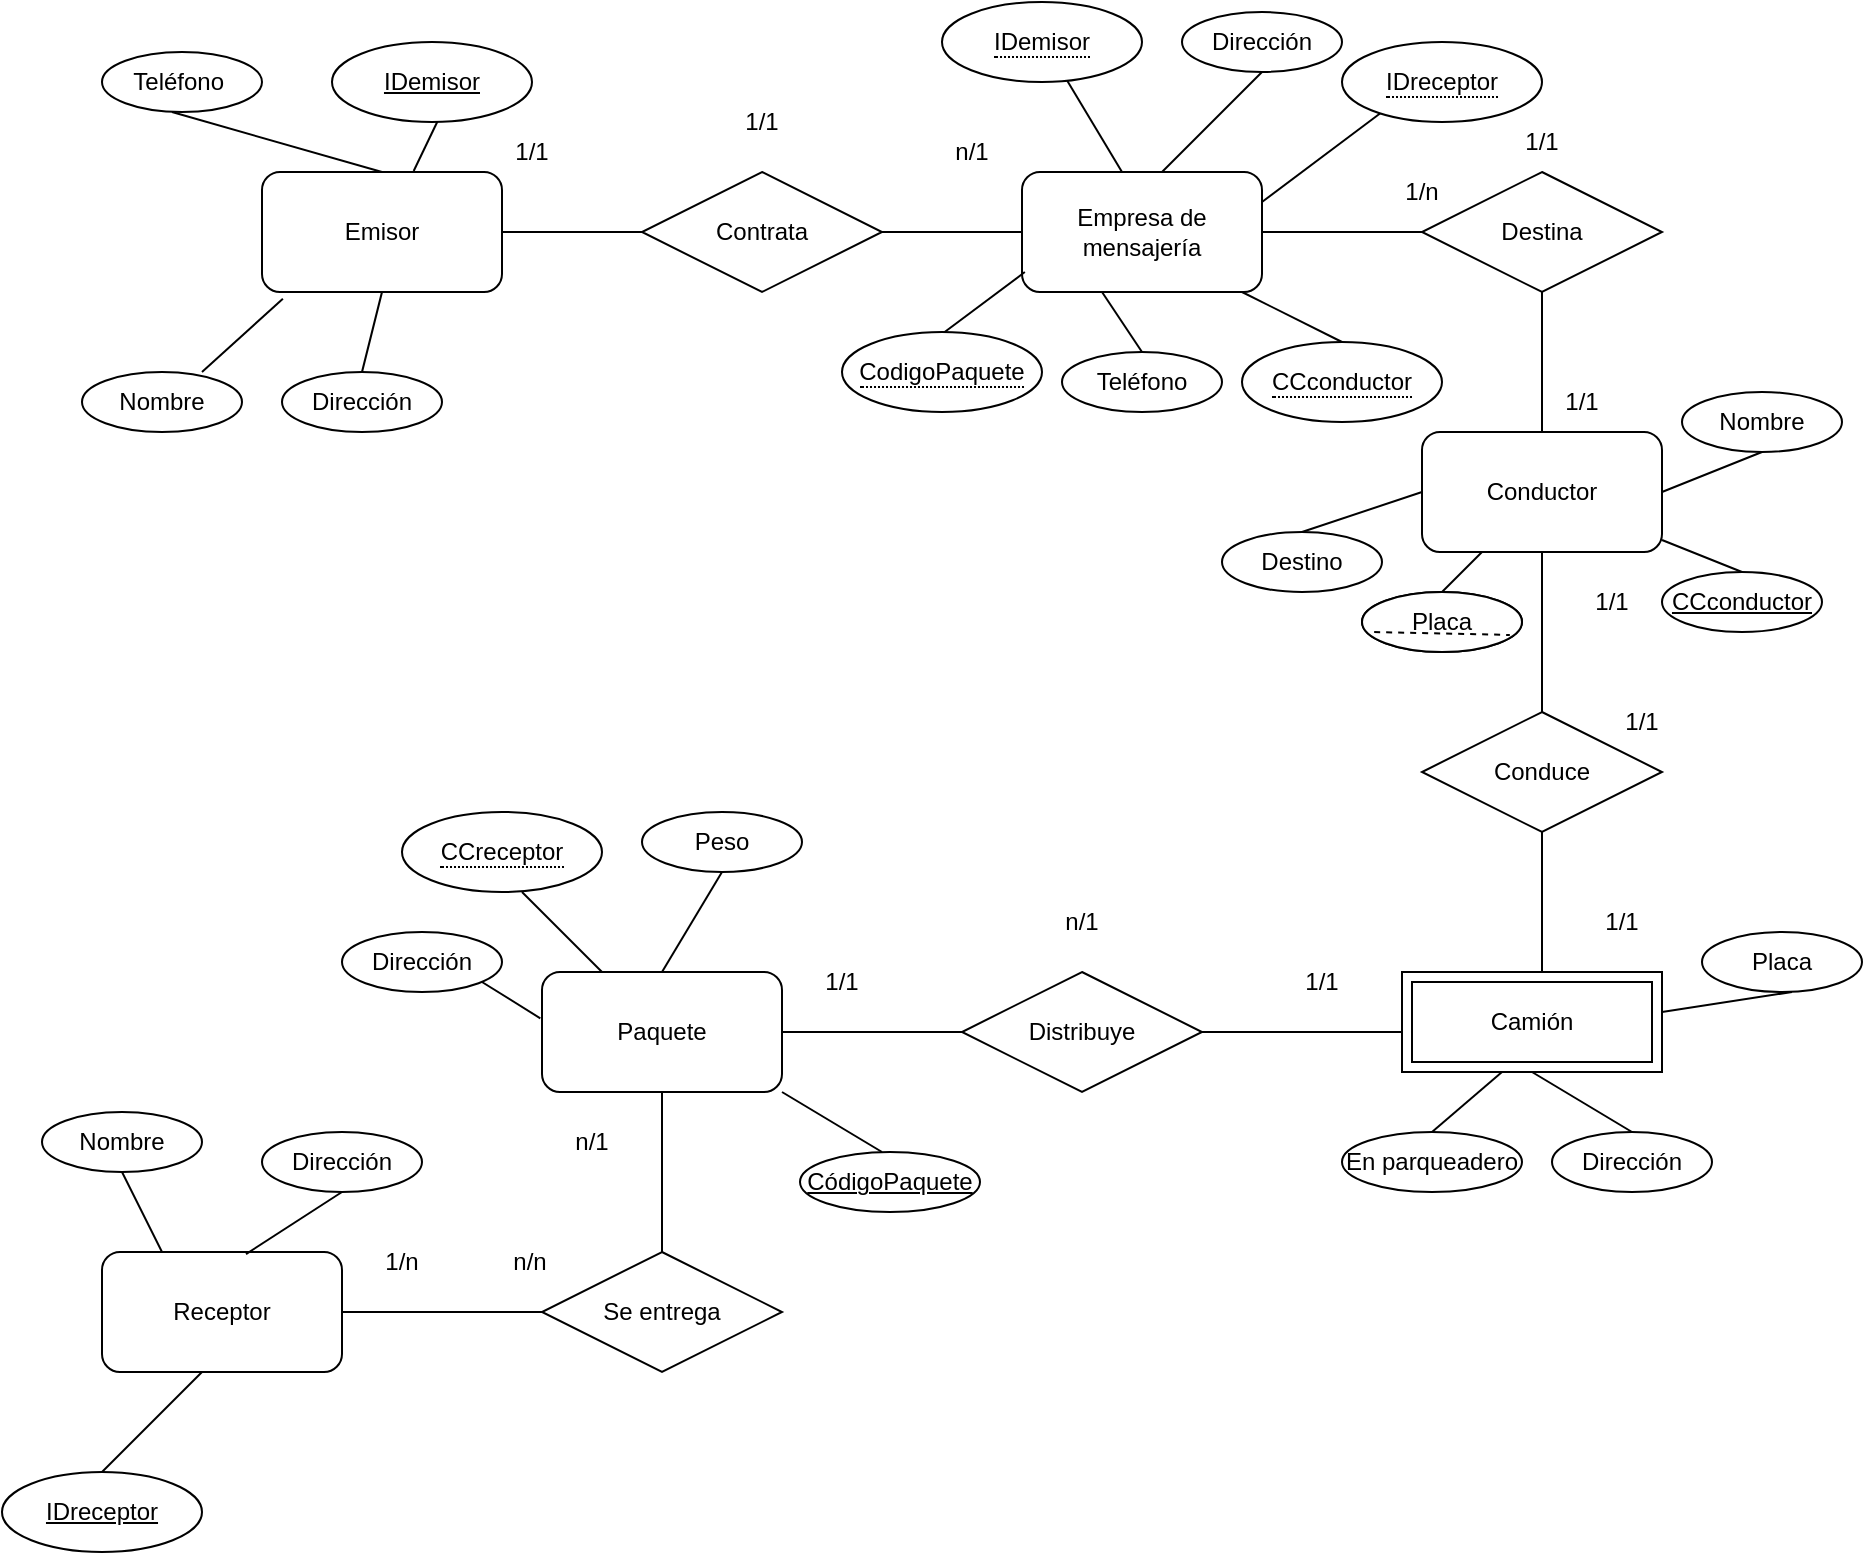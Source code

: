 <mxfile version="16.5.2" type="github">
  <diagram id="R2lEEEUBdFMjLlhIrx00" name="Page-1">
    <mxGraphModel dx="1483" dy="827" grid="1" gridSize="10" guides="1" tooltips="1" connect="1" arrows="1" fold="1" page="1" pageScale="1" pageWidth="850" pageHeight="1100" math="0" shadow="0" extFonts="Permanent Marker^https://fonts.googleapis.com/css?family=Permanent+Marker">
      <root>
        <mxCell id="0" />
        <mxCell id="1" parent="0" />
        <mxCell id="tJBJaZkdlJi__RJF__rX-53" value="Distribuye" style="shape=rhombus;perimeter=rhombusPerimeter;whiteSpace=wrap;html=1;align=center;" parent="1" vertex="1">
          <mxGeometry x="640" y="510" width="120" height="60" as="geometry" />
        </mxCell>
        <mxCell id="tJBJaZkdlJi__RJF__rX-54" value="Contrata" style="shape=rhombus;perimeter=rhombusPerimeter;whiteSpace=wrap;html=1;align=center;" parent="1" vertex="1">
          <mxGeometry x="480" y="110" width="120" height="60" as="geometry" />
        </mxCell>
        <mxCell id="tJBJaZkdlJi__RJF__rX-78" value="Emisor" style="rounded=1;whiteSpace=wrap;html=1;" parent="1" vertex="1">
          <mxGeometry x="290" y="110" width="120" height="60" as="geometry" />
        </mxCell>
        <mxCell id="tJBJaZkdlJi__RJF__rX-80" value="" style="line;strokeWidth=1;rotatable=0;dashed=0;labelPosition=right;align=left;verticalAlign=middle;spacingTop=0;spacingLeft=6;points=[];portConstraint=eastwest;" parent="1" vertex="1">
          <mxGeometry x="410" y="135" width="70" height="10" as="geometry" />
        </mxCell>
        <mxCell id="tJBJaZkdlJi__RJF__rX-83" value="Empresa de mensajería" style="rounded=1;whiteSpace=wrap;html=1;" parent="1" vertex="1">
          <mxGeometry x="670" y="110" width="120" height="60" as="geometry" />
        </mxCell>
        <mxCell id="tJBJaZkdlJi__RJF__rX-84" value="" style="endArrow=none;html=1;rounded=0;exitX=1;exitY=0.5;exitDx=0;exitDy=0;" parent="1" source="tJBJaZkdlJi__RJF__rX-54" edge="1">
          <mxGeometry width="50" height="50" relative="1" as="geometry">
            <mxPoint x="620" y="185" as="sourcePoint" />
            <mxPoint x="670" y="140" as="targetPoint" />
          </mxGeometry>
        </mxCell>
        <mxCell id="tJBJaZkdlJi__RJF__rX-86" value="Destina" style="shape=rhombus;perimeter=rhombusPerimeter;whiteSpace=wrap;html=1;align=center;" parent="1" vertex="1">
          <mxGeometry x="870" y="110" width="120" height="60" as="geometry" />
        </mxCell>
        <mxCell id="tJBJaZkdlJi__RJF__rX-87" value="" style="line;strokeWidth=1;rotatable=0;dashed=0;labelPosition=right;align=left;verticalAlign=middle;spacingTop=0;spacingLeft=6;points=[];portConstraint=eastwest;" parent="1" vertex="1">
          <mxGeometry x="790" y="135" width="80" height="10" as="geometry" />
        </mxCell>
        <mxCell id="tJBJaZkdlJi__RJF__rX-89" value="Conductor" style="rounded=1;whiteSpace=wrap;html=1;" parent="1" vertex="1">
          <mxGeometry x="870" y="240" width="120" height="60" as="geometry" />
        </mxCell>
        <mxCell id="tJBJaZkdlJi__RJF__rX-90" value="" style="line;strokeWidth=1;rotatable=0;dashed=0;labelPosition=right;align=left;verticalAlign=middle;spacingTop=0;spacingLeft=6;points=[];portConstraint=eastwest;direction=north;" parent="1" vertex="1">
          <mxGeometry x="925" y="170" width="10" height="70" as="geometry" />
        </mxCell>
        <mxCell id="tJBJaZkdlJi__RJF__rX-94" value="Conduce" style="shape=rhombus;perimeter=rhombusPerimeter;whiteSpace=wrap;html=1;align=center;" parent="1" vertex="1">
          <mxGeometry x="870" y="380" width="120" height="60" as="geometry" />
        </mxCell>
        <mxCell id="tJBJaZkdlJi__RJF__rX-95" value="" style="line;strokeWidth=1;rotatable=0;dashed=0;labelPosition=right;align=left;verticalAlign=middle;spacingTop=0;spacingLeft=6;points=[];portConstraint=eastwest;direction=north;" parent="1" vertex="1">
          <mxGeometry x="925" y="300" width="10" height="80" as="geometry" />
        </mxCell>
        <mxCell id="tJBJaZkdlJi__RJF__rX-96" value="" style="line;strokeWidth=1;rotatable=0;dashed=0;labelPosition=right;align=left;verticalAlign=middle;spacingTop=0;spacingLeft=6;points=[];portConstraint=eastwest;direction=north;" parent="1" vertex="1">
          <mxGeometry x="925" y="440" width="10" height="70" as="geometry" />
        </mxCell>
        <mxCell id="tJBJaZkdlJi__RJF__rX-100" value="" style="endArrow=none;html=1;rounded=0;" parent="1" edge="1">
          <mxGeometry width="50" height="50" relative="1" as="geometry">
            <mxPoint x="550" y="540" as="sourcePoint" />
            <mxPoint x="640" y="540" as="targetPoint" />
          </mxGeometry>
        </mxCell>
        <mxCell id="tJBJaZkdlJi__RJF__rX-101" value="Paquete" style="rounded=1;whiteSpace=wrap;html=1;" parent="1" vertex="1">
          <mxGeometry x="430" y="510" width="120" height="60" as="geometry" />
        </mxCell>
        <mxCell id="tJBJaZkdlJi__RJF__rX-105" value="Se entrega" style="shape=rhombus;perimeter=rhombusPerimeter;whiteSpace=wrap;html=1;align=center;" parent="1" vertex="1">
          <mxGeometry x="430" y="650" width="120" height="60" as="geometry" />
        </mxCell>
        <mxCell id="tJBJaZkdlJi__RJF__rX-106" value="Receptor" style="rounded=1;whiteSpace=wrap;html=1;" parent="1" vertex="1">
          <mxGeometry x="210" y="650" width="120" height="60" as="geometry" />
        </mxCell>
        <mxCell id="tJBJaZkdlJi__RJF__rX-107" value="" style="endArrow=none;html=1;rounded=0;exitX=1;exitY=0.5;exitDx=0;exitDy=0;" parent="1" source="tJBJaZkdlJi__RJF__rX-53" edge="1">
          <mxGeometry width="50" height="50" relative="1" as="geometry">
            <mxPoint x="820" y="590" as="sourcePoint" />
            <mxPoint x="870" y="540" as="targetPoint" />
          </mxGeometry>
        </mxCell>
        <mxCell id="tJBJaZkdlJi__RJF__rX-108" value="" style="endArrow=none;html=1;rounded=0;" parent="1" edge="1">
          <mxGeometry width="50" height="50" relative="1" as="geometry">
            <mxPoint x="490" y="650" as="sourcePoint" />
            <mxPoint x="490" y="570" as="targetPoint" />
          </mxGeometry>
        </mxCell>
        <mxCell id="tJBJaZkdlJi__RJF__rX-109" value="" style="endArrow=none;html=1;rounded=0;" parent="1" edge="1">
          <mxGeometry width="50" height="50" relative="1" as="geometry">
            <mxPoint x="330" y="680" as="sourcePoint" />
            <mxPoint x="430" y="680" as="targetPoint" />
          </mxGeometry>
        </mxCell>
        <mxCell id="tJBJaZkdlJi__RJF__rX-111" value="Camión" style="shape=ext;margin=3;double=1;whiteSpace=wrap;html=1;align=center;" parent="1" vertex="1">
          <mxGeometry x="860" y="510" width="130" height="50" as="geometry" />
        </mxCell>
        <mxCell id="tJBJaZkdlJi__RJF__rX-113" value="Nombre" style="ellipse;whiteSpace=wrap;html=1;align=center;" parent="1" vertex="1">
          <mxGeometry x="200" y="210" width="80" height="30" as="geometry" />
        </mxCell>
        <mxCell id="tJBJaZkdlJi__RJF__rX-114" value="&lt;span&gt;Dirección&lt;/span&gt;" style="ellipse;whiteSpace=wrap;html=1;align=center;" parent="1" vertex="1">
          <mxGeometry x="300" y="210" width="80" height="30" as="geometry" />
        </mxCell>
        <mxCell id="tJBJaZkdlJi__RJF__rX-118" value="" style="endArrow=none;html=1;rounded=0;entryX=0.087;entryY=1.057;entryDx=0;entryDy=0;entryPerimeter=0;" parent="1" target="tJBJaZkdlJi__RJF__rX-78" edge="1">
          <mxGeometry width="50" height="50" relative="1" as="geometry">
            <mxPoint x="260" y="210" as="sourcePoint" />
            <mxPoint x="310" y="160" as="targetPoint" />
          </mxGeometry>
        </mxCell>
        <mxCell id="tJBJaZkdlJi__RJF__rX-119" value="" style="endArrow=none;html=1;rounded=0;entryX=0.5;entryY=1;entryDx=0;entryDy=0;exitX=0.5;exitY=0;exitDx=0;exitDy=0;" parent="1" source="tJBJaZkdlJi__RJF__rX-114" target="tJBJaZkdlJi__RJF__rX-78" edge="1">
          <mxGeometry width="50" height="50" relative="1" as="geometry">
            <mxPoint x="330" y="210" as="sourcePoint" />
            <mxPoint x="360" y="180" as="targetPoint" />
          </mxGeometry>
        </mxCell>
        <mxCell id="tJBJaZkdlJi__RJF__rX-120" value="Nombre" style="ellipse;whiteSpace=wrap;html=1;align=center;" parent="1" vertex="1">
          <mxGeometry x="1000" y="220" width="80" height="30" as="geometry" />
        </mxCell>
        <mxCell id="tJBJaZkdlJi__RJF__rX-121" value="Destino" style="ellipse;whiteSpace=wrap;html=1;align=center;" parent="1" vertex="1">
          <mxGeometry x="770" y="290" width="80" height="30" as="geometry" />
        </mxCell>
        <mxCell id="tJBJaZkdlJi__RJF__rX-122" value="Teléfono" style="ellipse;whiteSpace=wrap;html=1;align=center;" parent="1" vertex="1">
          <mxGeometry x="690" y="200" width="80" height="30" as="geometry" />
        </mxCell>
        <mxCell id="tJBJaZkdlJi__RJF__rX-124" value="Placa" style="ellipse;whiteSpace=wrap;html=1;align=center;" parent="1" vertex="1">
          <mxGeometry x="1010" y="490" width="80" height="30" as="geometry" />
        </mxCell>
        <mxCell id="tJBJaZkdlJi__RJF__rX-126" value="Dirección" style="ellipse;whiteSpace=wrap;html=1;align=center;" parent="1" vertex="1">
          <mxGeometry x="935" y="590" width="80" height="30" as="geometry" />
        </mxCell>
        <mxCell id="tJBJaZkdlJi__RJF__rX-128" value="Peso" style="ellipse;whiteSpace=wrap;html=1;align=center;" parent="1" vertex="1">
          <mxGeometry x="480" y="430" width="80" height="30" as="geometry" />
        </mxCell>
        <mxCell id="tJBJaZkdlJi__RJF__rX-130" value="Nombre" style="ellipse;whiteSpace=wrap;html=1;align=center;" parent="1" vertex="1">
          <mxGeometry x="180" y="580" width="80" height="30" as="geometry" />
        </mxCell>
        <mxCell id="tJBJaZkdlJi__RJF__rX-131" value="Dirección" style="ellipse;whiteSpace=wrap;html=1;align=center;" parent="1" vertex="1">
          <mxGeometry x="290" y="590" width="80" height="30" as="geometry" />
        </mxCell>
        <mxCell id="tJBJaZkdlJi__RJF__rX-134" value="&lt;u&gt;CCconductor&lt;/u&gt;" style="ellipse;whiteSpace=wrap;html=1;align=center;" parent="1" vertex="1">
          <mxGeometry x="990" y="310" width="80" height="30" as="geometry" />
        </mxCell>
        <mxCell id="tJBJaZkdlJi__RJF__rX-135" value="n/1" style="text;html=1;strokeColor=none;fillColor=none;align=center;verticalAlign=middle;whiteSpace=wrap;rounded=0;" parent="1" vertex="1">
          <mxGeometry x="670" y="470" width="60" height="30" as="geometry" />
        </mxCell>
        <mxCell id="tJBJaZkdlJi__RJF__rX-136" value="1/1" style="text;html=1;strokeColor=none;fillColor=none;align=center;verticalAlign=middle;whiteSpace=wrap;rounded=0;" parent="1" vertex="1">
          <mxGeometry x="510" y="70" width="60" height="30" as="geometry" />
        </mxCell>
        <mxCell id="tJBJaZkdlJi__RJF__rX-137" value="1/1" style="text;html=1;strokeColor=none;fillColor=none;align=center;verticalAlign=middle;whiteSpace=wrap;rounded=0;" parent="1" vertex="1">
          <mxGeometry x="900" y="80" width="60" height="30" as="geometry" />
        </mxCell>
        <mxCell id="tJBJaZkdlJi__RJF__rX-138" value="1/1" style="text;html=1;strokeColor=none;fillColor=none;align=center;verticalAlign=middle;whiteSpace=wrap;rounded=0;" parent="1" vertex="1">
          <mxGeometry x="950" y="370" width="60" height="30" as="geometry" />
        </mxCell>
        <mxCell id="tJBJaZkdlJi__RJF__rX-139" value="n/n" style="text;html=1;strokeColor=none;fillColor=none;align=center;verticalAlign=middle;whiteSpace=wrap;rounded=0;" parent="1" vertex="1">
          <mxGeometry x="394" y="640" width="60" height="30" as="geometry" />
        </mxCell>
        <mxCell id="tJBJaZkdlJi__RJF__rX-140" value="" style="endArrow=none;html=1;rounded=0;exitX=0.5;exitY=0;exitDx=0;exitDy=0;" parent="1" source="tJBJaZkdlJi__RJF__rX-122" edge="1">
          <mxGeometry width="50" height="50" relative="1" as="geometry">
            <mxPoint x="660" y="220" as="sourcePoint" />
            <mxPoint x="710" y="170" as="targetPoint" />
          </mxGeometry>
        </mxCell>
        <mxCell id="tJBJaZkdlJi__RJF__rX-143" value="" style="endArrow=none;html=1;rounded=0;exitX=0.5;exitY=0;exitDx=0;exitDy=0;" parent="1" source="tJBJaZkdlJi__RJF__rX-121" edge="1">
          <mxGeometry width="50" height="50" relative="1" as="geometry">
            <mxPoint x="820" y="320" as="sourcePoint" />
            <mxPoint x="870" y="270" as="targetPoint" />
          </mxGeometry>
        </mxCell>
        <mxCell id="tJBJaZkdlJi__RJF__rX-144" value="" style="endArrow=none;html=1;rounded=0;exitX=0.5;exitY=0;exitDx=0;exitDy=0;" parent="1" edge="1">
          <mxGeometry width="50" height="50" relative="1" as="geometry">
            <mxPoint x="990" y="270" as="sourcePoint" />
            <mxPoint x="1040" y="250" as="targetPoint" />
          </mxGeometry>
        </mxCell>
        <mxCell id="tJBJaZkdlJi__RJF__rX-145" value="" style="endArrow=none;html=1;rounded=0;" parent="1" source="tJBJaZkdlJi__RJF__rX-89" edge="1">
          <mxGeometry width="50" height="50" relative="1" as="geometry">
            <mxPoint x="970" y="330" as="sourcePoint" />
            <mxPoint x="1030" y="310" as="targetPoint" />
          </mxGeometry>
        </mxCell>
        <mxCell id="tJBJaZkdlJi__RJF__rX-147" value="" style="endArrow=none;html=1;rounded=0;" parent="1" edge="1">
          <mxGeometry width="50" height="50" relative="1" as="geometry">
            <mxPoint x="990" y="530" as="sourcePoint" />
            <mxPoint x="1055" y="520" as="targetPoint" />
          </mxGeometry>
        </mxCell>
        <mxCell id="tJBJaZkdlJi__RJF__rX-148" value="" style="endArrow=none;html=1;rounded=0;exitX=0.5;exitY=0;exitDx=0;exitDy=0;" parent="1" source="tJBJaZkdlJi__RJF__rX-126" edge="1">
          <mxGeometry width="50" height="50" relative="1" as="geometry">
            <mxPoint x="875" y="610" as="sourcePoint" />
            <mxPoint x="925" y="560" as="targetPoint" />
          </mxGeometry>
        </mxCell>
        <mxCell id="tJBJaZkdlJi__RJF__rX-151" value="" style="endArrow=none;html=1;rounded=0;exitX=0.25;exitY=0;exitDx=0;exitDy=0;" parent="1" source="tJBJaZkdlJi__RJF__rX-101" edge="1">
          <mxGeometry width="50" height="50" relative="1" as="geometry">
            <mxPoint x="370" y="520" as="sourcePoint" />
            <mxPoint x="420" y="470" as="targetPoint" />
            <Array as="points" />
          </mxGeometry>
        </mxCell>
        <mxCell id="tJBJaZkdlJi__RJF__rX-153" value="" style="endArrow=none;html=1;rounded=0;entryX=1;entryY=1;entryDx=0;entryDy=0;exitX=0.5;exitY=0;exitDx=0;exitDy=0;" parent="1" target="tJBJaZkdlJi__RJF__rX-101" edge="1">
          <mxGeometry width="50" height="50" relative="1" as="geometry">
            <mxPoint x="600" y="600" as="sourcePoint" />
            <mxPoint x="650" y="540" as="targetPoint" />
          </mxGeometry>
        </mxCell>
        <mxCell id="tJBJaZkdlJi__RJF__rX-154" value="" style="endArrow=none;html=1;rounded=0;exitX=0.6;exitY=0.017;exitDx=0;exitDy=0;exitPerimeter=0;" parent="1" source="tJBJaZkdlJi__RJF__rX-106" edge="1">
          <mxGeometry width="50" height="50" relative="1" as="geometry">
            <mxPoint x="280" y="670" as="sourcePoint" />
            <mxPoint x="330" y="620" as="targetPoint" />
          </mxGeometry>
        </mxCell>
        <mxCell id="tJBJaZkdlJi__RJF__rX-155" value="" style="endArrow=none;html=1;rounded=0;entryX=0.5;entryY=1;entryDx=0;entryDy=0;exitX=0.25;exitY=0;exitDx=0;exitDy=0;" parent="1" source="tJBJaZkdlJi__RJF__rX-106" target="tJBJaZkdlJi__RJF__rX-130" edge="1">
          <mxGeometry width="50" height="50" relative="1" as="geometry">
            <mxPoint x="600" y="630" as="sourcePoint" />
            <mxPoint x="650" y="580" as="targetPoint" />
            <Array as="points" />
          </mxGeometry>
        </mxCell>
        <mxCell id="tJBJaZkdlJi__RJF__rX-157" value="" style="endArrow=none;html=1;rounded=0;" parent="1" edge="1">
          <mxGeometry width="50" height="50" relative="1" as="geometry">
            <mxPoint x="210" y="760" as="sourcePoint" />
            <mxPoint x="260" y="710" as="targetPoint" />
          </mxGeometry>
        </mxCell>
        <mxCell id="tJBJaZkdlJi__RJF__rX-159" value="Teléfono&amp;nbsp;" style="ellipse;whiteSpace=wrap;html=1;align=center;" parent="1" vertex="1">
          <mxGeometry x="210" y="50" width="80" height="30" as="geometry" />
        </mxCell>
        <mxCell id="tJBJaZkdlJi__RJF__rX-160" value="" style="endArrow=none;html=1;rounded=0;exitX=0.5;exitY=0;exitDx=0;exitDy=0;" parent="1" source="tJBJaZkdlJi__RJF__rX-78" edge="1">
          <mxGeometry width="50" height="50" relative="1" as="geometry">
            <mxPoint x="195" y="130" as="sourcePoint" />
            <mxPoint x="245" y="80" as="targetPoint" />
            <Array as="points" />
          </mxGeometry>
        </mxCell>
        <mxCell id="DfTL4vMe6M0gZfFMBv8j-2" value="" style="endArrow=none;html=1;rounded=0;exitX=0.632;exitY=-0.008;exitDx=0;exitDy=0;exitPerimeter=0;" edge="1" parent="1" source="tJBJaZkdlJi__RJF__rX-78">
          <mxGeometry width="50" height="50" relative="1" as="geometry">
            <mxPoint x="330" y="130" as="sourcePoint" />
            <mxPoint x="380" y="80" as="targetPoint" />
          </mxGeometry>
        </mxCell>
        <mxCell id="DfTL4vMe6M0gZfFMBv8j-3" value="1/1" style="text;html=1;strokeColor=none;fillColor=none;align=center;verticalAlign=middle;whiteSpace=wrap;rounded=0;" vertex="1" parent="1">
          <mxGeometry x="400" y="90" width="50" height="20" as="geometry" />
        </mxCell>
        <mxCell id="DfTL4vMe6M0gZfFMBv8j-4" value="n/1" style="text;html=1;strokeColor=none;fillColor=none;align=center;verticalAlign=middle;whiteSpace=wrap;rounded=0;" vertex="1" parent="1">
          <mxGeometry x="620" y="90" width="50" height="20" as="geometry" />
        </mxCell>
        <mxCell id="DfTL4vMe6M0gZfFMBv8j-5" value="1/1" style="text;html=1;strokeColor=none;fillColor=none;align=center;verticalAlign=middle;whiteSpace=wrap;rounded=0;" vertex="1" parent="1">
          <mxGeometry x="940" y="470" width="60" height="30" as="geometry" />
        </mxCell>
        <mxCell id="DfTL4vMe6M0gZfFMBv8j-6" value="1/1" style="text;html=1;strokeColor=none;fillColor=none;align=center;verticalAlign=middle;whiteSpace=wrap;rounded=0;" vertex="1" parent="1">
          <mxGeometry x="935" y="310" width="60" height="30" as="geometry" />
        </mxCell>
        <mxCell id="DfTL4vMe6M0gZfFMBv8j-7" value="1/1" style="text;html=1;strokeColor=none;fillColor=none;align=center;verticalAlign=middle;whiteSpace=wrap;rounded=0;" vertex="1" parent="1">
          <mxGeometry x="550" y="500" width="60" height="30" as="geometry" />
        </mxCell>
        <mxCell id="DfTL4vMe6M0gZfFMBv8j-8" value="1/1" style="text;html=1;strokeColor=none;fillColor=none;align=center;verticalAlign=middle;whiteSpace=wrap;rounded=0;" vertex="1" parent="1">
          <mxGeometry x="790" y="500" width="60" height="30" as="geometry" />
        </mxCell>
        <mxCell id="DfTL4vMe6M0gZfFMBv8j-9" value="1/n" style="text;html=1;strokeColor=none;fillColor=none;align=center;verticalAlign=middle;whiteSpace=wrap;rounded=0;" vertex="1" parent="1">
          <mxGeometry x="330" y="640" width="60" height="30" as="geometry" />
        </mxCell>
        <mxCell id="DfTL4vMe6M0gZfFMBv8j-10" value="n/1" style="text;html=1;strokeColor=none;fillColor=none;align=center;verticalAlign=middle;whiteSpace=wrap;rounded=0;" vertex="1" parent="1">
          <mxGeometry x="425" y="580" width="60" height="30" as="geometry" />
        </mxCell>
        <mxCell id="DfTL4vMe6M0gZfFMBv8j-11" value="1/n" style="text;html=1;strokeColor=none;fillColor=none;align=center;verticalAlign=middle;whiteSpace=wrap;rounded=0;" vertex="1" parent="1">
          <mxGeometry x="840" y="105" width="60" height="30" as="geometry" />
        </mxCell>
        <mxCell id="DfTL4vMe6M0gZfFMBv8j-12" value="1/1" style="text;html=1;strokeColor=none;fillColor=none;align=center;verticalAlign=middle;whiteSpace=wrap;rounded=0;" vertex="1" parent="1">
          <mxGeometry x="920" y="210" width="60" height="30" as="geometry" />
        </mxCell>
        <mxCell id="DfTL4vMe6M0gZfFMBv8j-13" value="Dirección" style="ellipse;whiteSpace=wrap;html=1;align=center;" vertex="1" parent="1">
          <mxGeometry x="750" y="30" width="80" height="30" as="geometry" />
        </mxCell>
        <mxCell id="DfTL4vMe6M0gZfFMBv8j-15" value="" style="endArrow=none;html=1;rounded=0;exitX=0.5;exitY=0;exitDx=0;exitDy=0;" edge="1" parent="1" source="DfTL4vMe6M0gZfFMBv8j-66">
          <mxGeometry width="50" height="50" relative="1" as="geometry">
            <mxPoint x="800" y="200" as="sourcePoint" />
            <mxPoint x="780" y="170" as="targetPoint" />
            <Array as="points">
              <mxPoint x="780" y="170" />
            </Array>
          </mxGeometry>
        </mxCell>
        <mxCell id="DfTL4vMe6M0gZfFMBv8j-18" value="Dirección" style="ellipse;whiteSpace=wrap;html=1;align=center;" vertex="1" parent="1">
          <mxGeometry x="330" y="490" width="80" height="30" as="geometry" />
        </mxCell>
        <mxCell id="DfTL4vMe6M0gZfFMBv8j-20" value="" style="endArrow=none;html=1;rounded=0;exitX=-0.007;exitY=0.386;exitDx=0;exitDy=0;exitPerimeter=0;" edge="1" parent="1" source="tJBJaZkdlJi__RJF__rX-101">
          <mxGeometry width="50" height="50" relative="1" as="geometry">
            <mxPoint x="350" y="565" as="sourcePoint" />
            <mxPoint x="400" y="515" as="targetPoint" />
          </mxGeometry>
        </mxCell>
        <mxCell id="DfTL4vMe6M0gZfFMBv8j-21" value="" style="endArrow=none;html=1;rounded=0;" edge="1" parent="1">
          <mxGeometry width="50" height="50" relative="1" as="geometry">
            <mxPoint x="720" y="110" as="sourcePoint" />
            <mxPoint x="690" y="60" as="targetPoint" />
          </mxGeometry>
        </mxCell>
        <mxCell id="DfTL4vMe6M0gZfFMBv8j-22" value="" style="endArrow=none;html=1;rounded=0;" edge="1" parent="1">
          <mxGeometry width="50" height="50" relative="1" as="geometry">
            <mxPoint x="740" y="110" as="sourcePoint" />
            <mxPoint x="790" y="60" as="targetPoint" />
          </mxGeometry>
        </mxCell>
        <mxCell id="DfTL4vMe6M0gZfFMBv8j-36" value="" style="ellipse;whiteSpace=wrap;html=1;align=center;" vertex="1" parent="1">
          <mxGeometry x="840" y="320" width="80" height="30" as="geometry" />
        </mxCell>
        <mxCell id="DfTL4vMe6M0gZfFMBv8j-38" value="" style="endArrow=none;html=1;rounded=0;entryX=0.25;entryY=1;entryDx=0;entryDy=0;exitX=0.5;exitY=0;exitDx=0;exitDy=0;" edge="1" parent="1" source="DfTL4vMe6M0gZfFMBv8j-36" target="tJBJaZkdlJi__RJF__rX-89">
          <mxGeometry width="50" height="50" relative="1" as="geometry">
            <mxPoint x="840" y="340" as="sourcePoint" />
            <mxPoint x="890" y="290" as="targetPoint" />
          </mxGeometry>
        </mxCell>
        <mxCell id="DfTL4vMe6M0gZfFMBv8j-44" value="Placa" style="ellipse;whiteSpace=wrap;html=1;align=center;" vertex="1" parent="1">
          <mxGeometry x="840" y="320" width="80" height="30" as="geometry" />
        </mxCell>
        <mxCell id="DfTL4vMe6M0gZfFMBv8j-45" value="" style="endArrow=none;dashed=1;html=1;rounded=0;entryX=0.973;entryY=0.716;entryDx=0;entryDy=0;entryPerimeter=0;" edge="1" parent="1">
          <mxGeometry width="50" height="50" relative="1" as="geometry">
            <mxPoint x="846.08" y="340" as="sourcePoint" />
            <mxPoint x="913.92" y="341.48" as="targetPoint" />
          </mxGeometry>
        </mxCell>
        <mxCell id="DfTL4vMe6M0gZfFMBv8j-46" value="En parqueadero" style="ellipse;whiteSpace=wrap;html=1;align=center;" vertex="1" parent="1">
          <mxGeometry x="830" y="590" width="90" height="30" as="geometry" />
        </mxCell>
        <mxCell id="DfTL4vMe6M0gZfFMBv8j-48" value="" style="endArrow=none;html=1;rounded=0;exitX=0.5;exitY=0;exitDx=0;exitDy=0;" edge="1" parent="1" source="DfTL4vMe6M0gZfFMBv8j-46">
          <mxGeometry width="50" height="50" relative="1" as="geometry">
            <mxPoint x="860" y="610" as="sourcePoint" />
            <mxPoint x="910" y="560" as="targetPoint" />
          </mxGeometry>
        </mxCell>
        <mxCell id="DfTL4vMe6M0gZfFMBv8j-50" value="" style="endArrow=none;html=1;rounded=0;" edge="1" parent="1">
          <mxGeometry width="50" height="50" relative="1" as="geometry">
            <mxPoint x="630" y="191" as="sourcePoint" />
            <mxPoint x="671.43" y="160.0" as="targetPoint" />
          </mxGeometry>
        </mxCell>
        <mxCell id="DfTL4vMe6M0gZfFMBv8j-54" value="&lt;span&gt;CódigoPaquete&lt;/span&gt;" style="ellipse;whiteSpace=wrap;html=1;align=center;fontStyle=4;" vertex="1" parent="1">
          <mxGeometry x="559" y="600" width="90" height="30" as="geometry" />
        </mxCell>
        <mxCell id="DfTL4vMe6M0gZfFMBv8j-56" value="" style="endArrow=none;html=1;rounded=0;exitX=0.5;exitY=0;exitDx=0;exitDy=0;" edge="1" parent="1" source="tJBJaZkdlJi__RJF__rX-101">
          <mxGeometry width="50" height="50" relative="1" as="geometry">
            <mxPoint x="470" y="510" as="sourcePoint" />
            <mxPoint x="520" y="460" as="targetPoint" />
          </mxGeometry>
        </mxCell>
        <mxCell id="DfTL4vMe6M0gZfFMBv8j-58" value="&lt;span style=&quot;border-bottom: 1px dotted&quot;&gt;CCreceptor&lt;/span&gt;" style="ellipse;whiteSpace=wrap;html=1;align=center;" vertex="1" parent="1">
          <mxGeometry x="360" y="430" width="100" height="40" as="geometry" />
        </mxCell>
        <mxCell id="DfTL4vMe6M0gZfFMBv8j-62" value="&lt;span style=&quot;border-bottom: 1px dotted&quot;&gt;CodigoPaquete&lt;/span&gt;" style="ellipse;whiteSpace=wrap;html=1;align=center;" vertex="1" parent="1">
          <mxGeometry x="580" y="190" width="100" height="40" as="geometry" />
        </mxCell>
        <mxCell id="DfTL4vMe6M0gZfFMBv8j-66" value="&lt;span style=&quot;border-bottom: 1px dotted&quot;&gt;CCconductor&lt;/span&gt;" style="ellipse;whiteSpace=wrap;html=1;align=center;" vertex="1" parent="1">
          <mxGeometry x="780" y="195" width="100" height="40" as="geometry" />
        </mxCell>
        <mxCell id="DfTL4vMe6M0gZfFMBv8j-67" value="&lt;span style=&quot;border-bottom: 1px dotted&quot;&gt;IDemisor&lt;/span&gt;" style="ellipse;whiteSpace=wrap;html=1;align=center;" vertex="1" parent="1">
          <mxGeometry x="630" y="25" width="100" height="40" as="geometry" />
        </mxCell>
        <mxCell id="DfTL4vMe6M0gZfFMBv8j-70" value="IDemisor" style="ellipse;whiteSpace=wrap;html=1;align=center;fontStyle=4;" vertex="1" parent="1">
          <mxGeometry x="325" y="45" width="100" height="40" as="geometry" />
        </mxCell>
        <mxCell id="DfTL4vMe6M0gZfFMBv8j-71" value="" style="endArrow=none;html=1;rounded=0;" edge="1" parent="1">
          <mxGeometry width="50" height="50" relative="1" as="geometry">
            <mxPoint x="790" y="125" as="sourcePoint" />
            <mxPoint x="850" y="80" as="targetPoint" />
          </mxGeometry>
        </mxCell>
        <mxCell id="DfTL4vMe6M0gZfFMBv8j-78" value="&lt;span style=&quot;border-bottom: 1px dotted&quot;&gt;IDreceptor&lt;/span&gt;" style="ellipse;whiteSpace=wrap;html=1;align=center;" vertex="1" parent="1">
          <mxGeometry x="830" y="45" width="100" height="40" as="geometry" />
        </mxCell>
        <mxCell id="DfTL4vMe6M0gZfFMBv8j-80" value="IDreceptor" style="ellipse;whiteSpace=wrap;html=1;align=center;fontStyle=4;" vertex="1" parent="1">
          <mxGeometry x="160" y="760" width="100" height="40" as="geometry" />
        </mxCell>
      </root>
    </mxGraphModel>
  </diagram>
</mxfile>
